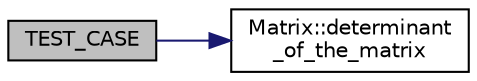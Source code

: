 digraph "TEST_CASE"
{
 // LATEX_PDF_SIZE
  edge [fontname="Helvetica",fontsize="10",labelfontname="Helvetica",labelfontsize="10"];
  node [fontname="Helvetica",fontsize="10",shape=record];
  rankdir="LR";
  Node1 [label="TEST_CASE",height=0.2,width=0.4,color="black", fillcolor="grey75", style="filled", fontcolor="black",tooltip=" "];
  Node1 -> Node2 [color="midnightblue",fontsize="10",style="solid",fontname="Helvetica"];
  Node2 [label="Matrix::determinant\l_of_the_matrix",height=0.2,width=0.4,color="black", fillcolor="white", style="filled",URL="$class_matrix.html#a268ae100e0c88c13fe16513e243305e0",tooltip="Metoda klasy Matrix obliczajaca wyznacznik macierzy z uzyciem metody eliminacji Gaussa   Argumenty:  ..."];
}
